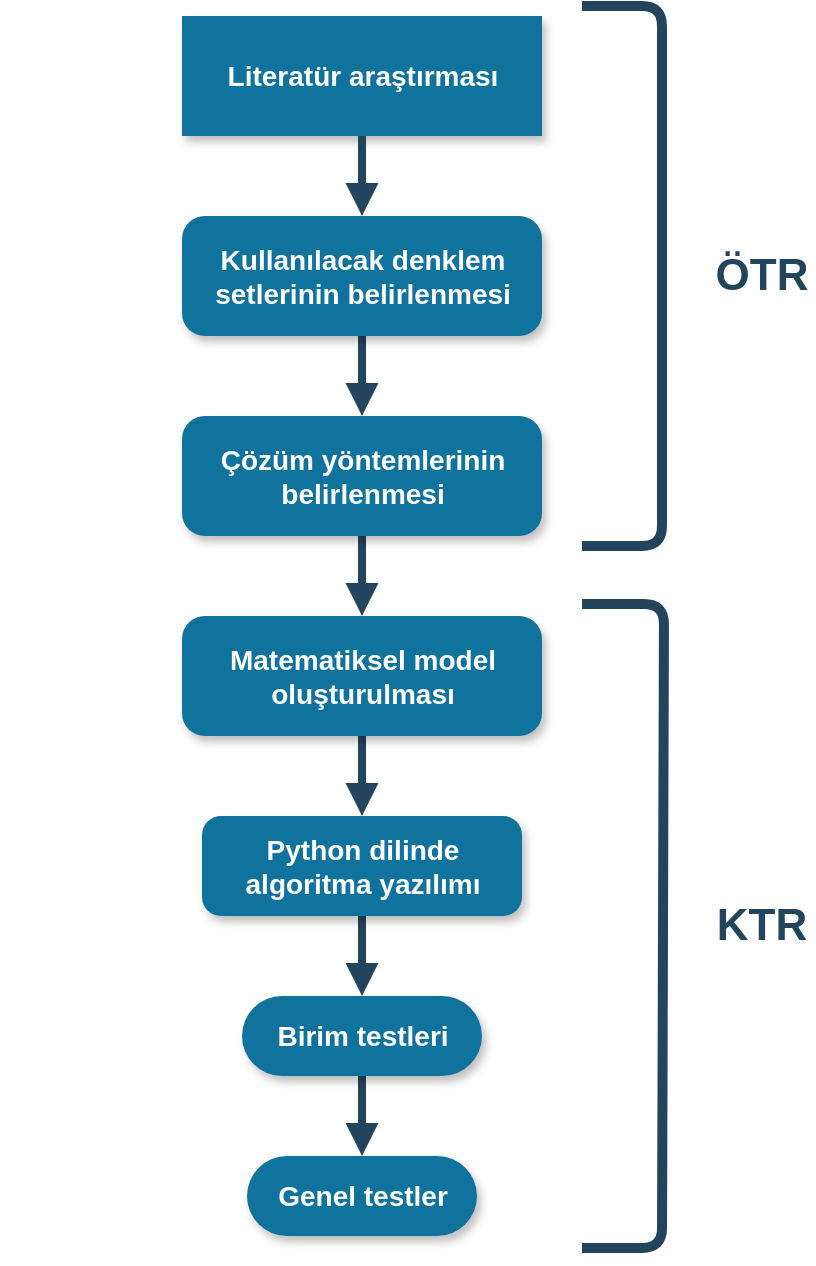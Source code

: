 <mxfile version="14.4.2" type="github"><diagram id="L2CqJ9znyoVZQUTuVXw1" name="Page-1"><mxGraphModel dx="976" dy="529" grid="1" gridSize="1" guides="1" tooltips="1" connect="1" arrows="1" fold="1" page="1" pageScale="1" pageWidth="850" pageHeight="1100" math="0" shadow="0"><root><mxCell id="0"/><mxCell id="1" parent="0"/><mxCell id="74nLEfyyTvBr_uzmWAOq-5" value="Literatür araştırması" style="rounded=1;fillColor=#10739E;strokeColor=none;shadow=1;gradientColor=none;fontStyle=1;fontColor=#FFFFFF;fontSize=14;arcSize=0;html=1;" vertex="1" parent="1"><mxGeometry x="653" y="129" width="180" height="60" as="geometry"/></mxCell><mxCell id="74nLEfyyTvBr_uzmWAOq-31" style="edgeStyle=elbowEdgeStyle;elbow=vertical;strokeWidth=4;endArrow=block;endFill=1;fontStyle=1;strokeColor=#23445D;exitX=0.5;exitY=1;exitDx=0;exitDy=0;" edge="1" parent="1" source="74nLEfyyTvBr_uzmWAOq-5" target="74nLEfyyTvBr_uzmWAOq-19"><mxGeometry relative="1" as="geometry"/></mxCell><mxCell id="74nLEfyyTvBr_uzmWAOq-11" style="edgeStyle=orthogonalEdgeStyle;rounded=0;orthogonalLoop=1;jettySize=auto;html=1;exitX=0.5;exitY=1;exitDx=0;exitDy=0;" edge="1" parent="1"><mxGeometry relative="1" as="geometry"><mxPoint x="570" y="744.5" as="sourcePoint"/><mxPoint x="570" y="744.5" as="targetPoint"/></mxGeometry></mxCell><mxCell id="74nLEfyyTvBr_uzmWAOq-14" style="edgeStyle=orthogonalEdgeStyle;rounded=0;orthogonalLoop=1;jettySize=auto;html=1;exitX=0.5;exitY=1;exitDx=0;exitDy=0;" edge="1" parent="1"><mxGeometry relative="1" as="geometry"><mxPoint x="943" y="403.5" as="sourcePoint"/><mxPoint x="943" y="403.5" as="targetPoint"/></mxGeometry></mxCell><mxCell id="74nLEfyyTvBr_uzmWAOq-17" style="edgeStyle=orthogonalEdgeStyle;rounded=0;orthogonalLoop=1;jettySize=auto;html=1;exitX=0.5;exitY=1;exitDx=0;exitDy=0;" edge="1" parent="1"><mxGeometry relative="1" as="geometry"><mxPoint x="733" y="433.5" as="sourcePoint"/><mxPoint x="733" y="433.5" as="targetPoint"/></mxGeometry></mxCell><mxCell id="74nLEfyyTvBr_uzmWAOq-34" style="edgeStyle=elbowEdgeStyle;elbow=vertical;strokeWidth=4;endArrow=block;endFill=1;fontStyle=1;strokeColor=#23445D;exitX=0.5;exitY=1;exitDx=0;exitDy=0;entryX=0.5;entryY=0;entryDx=0;entryDy=0;" edge="1" parent="1" source="74nLEfyyTvBr_uzmWAOq-19" target="74nLEfyyTvBr_uzmWAOq-33"><mxGeometry relative="1" as="geometry"/></mxCell><mxCell id="74nLEfyyTvBr_uzmWAOq-19" value="&lt;div&gt;Kullanılacak denklem &lt;br&gt;&lt;/div&gt;&lt;div&gt;setlerinin belirlenmesi&lt;/div&gt;" style="rounded=1;fillColor=#10739E;strokeColor=none;shadow=1;gradientColor=none;fontStyle=1;fontColor=#FFFFFF;fontSize=14;arcSize=19;html=1;" vertex="1" parent="1"><mxGeometry x="653" y="229" width="180" height="60" as="geometry"/></mxCell><mxCell id="74nLEfyyTvBr_uzmWAOq-27" style="edgeStyle=elbowEdgeStyle;elbow=vertical;strokeWidth=4;endArrow=block;endFill=1;fontStyle=1;strokeColor=#23445D;exitX=0.5;exitY=1;exitDx=0;exitDy=0;" edge="1" parent="1" source="74nLEfyyTvBr_uzmWAOq-21" target="74nLEfyyTvBr_uzmWAOq-22"><mxGeometry relative="1" as="geometry"/></mxCell><mxCell id="74nLEfyyTvBr_uzmWAOq-21" value="&lt;div&gt;Matematiksel model&lt;/div&gt;&lt;div&gt; oluşturulması&lt;/div&gt;" style="rounded=1;fillColor=#10739E;strokeColor=none;shadow=1;gradientColor=none;fontStyle=1;fontColor=#FFFFFF;fontSize=14;arcSize=19;html=1;" vertex="1" parent="1"><mxGeometry x="653" y="429" width="180" height="60" as="geometry"/></mxCell><mxCell id="74nLEfyyTvBr_uzmWAOq-28" style="edgeStyle=elbowEdgeStyle;elbow=vertical;strokeWidth=4;endArrow=block;endFill=1;fontStyle=1;strokeColor=#23445D;exitX=0.5;exitY=1;exitDx=0;exitDy=0;" edge="1" parent="1" source="74nLEfyyTvBr_uzmWAOq-22" target="74nLEfyyTvBr_uzmWAOq-23"><mxGeometry relative="1" as="geometry"/></mxCell><mxCell id="74nLEfyyTvBr_uzmWAOq-22" value="&lt;div&gt;Python dilinde &lt;br&gt;&lt;/div&gt;&lt;div&gt;algoritma yazılımı&lt;/div&gt;" style="rounded=1;fillColor=#10739E;strokeColor=none;shadow=1;gradientColor=none;fontStyle=1;fontColor=#FFFFFF;fontSize=14;arcSize=19;html=1;" vertex="1" parent="1"><mxGeometry x="663" y="529" width="160" height="50" as="geometry"/></mxCell><mxCell id="74nLEfyyTvBr_uzmWAOq-29" style="edgeStyle=elbowEdgeStyle;elbow=vertical;strokeWidth=4;endArrow=block;endFill=1;fontStyle=1;strokeColor=#23445D;exitX=0.5;exitY=1;exitDx=0;exitDy=0;" edge="1" parent="1" source="74nLEfyyTvBr_uzmWAOq-23" target="74nLEfyyTvBr_uzmWAOq-24"><mxGeometry relative="1" as="geometry"/></mxCell><mxCell id="74nLEfyyTvBr_uzmWAOq-23" value="Birim testleri" style="rounded=1;fillColor=#10739E;strokeColor=none;shadow=1;gradientColor=none;fontStyle=1;fontColor=#FFFFFF;fontSize=14;arcSize=50;html=1;" vertex="1" parent="1"><mxGeometry x="683" y="619" width="120" height="40" as="geometry"/></mxCell><mxCell id="74nLEfyyTvBr_uzmWAOq-24" value="Genel testler" style="rounded=1;fillColor=#10739E;strokeColor=none;shadow=1;gradientColor=none;fontStyle=1;fontColor=#FFFFFF;fontSize=14;arcSize=50;html=1;" vertex="1" parent="1"><mxGeometry x="685.5" y="699" width="115" height="40" as="geometry"/></mxCell><mxCell id="74nLEfyyTvBr_uzmWAOq-35" style="edgeStyle=elbowEdgeStyle;elbow=vertical;strokeWidth=4;endArrow=block;endFill=1;fontStyle=1;exitX=0.5;exitY=1;exitDx=0;exitDy=0;entryX=0.5;entryY=0;entryDx=0;entryDy=0;strokeColor=#23445D;" edge="1" parent="1" source="74nLEfyyTvBr_uzmWAOq-33" target="74nLEfyyTvBr_uzmWAOq-21"><mxGeometry relative="1" as="geometry"/></mxCell><mxCell id="74nLEfyyTvBr_uzmWAOq-33" value="&lt;div&gt;Çözüm yöntemlerinin&lt;/div&gt;&lt;div&gt; belirlenmesi&lt;/div&gt;" style="rounded=1;fillColor=#10739E;strokeColor=none;shadow=1;gradientColor=none;fontStyle=1;fontColor=#FFFFFF;fontSize=14;arcSize=19;html=1;" vertex="1" parent="1"><mxGeometry x="653" y="329" width="180" height="60" as="geometry"/></mxCell><mxCell id="74nLEfyyTvBr_uzmWAOq-36" value="" style="endArrow=none;html=1;strokeWidth=5;strokeColor=#23445D;rounded=1;sketch=0;shadow=0;" edge="1" parent="1"><mxGeometry width="50" height="50" relative="1" as="geometry"><mxPoint x="853" y="124" as="sourcePoint"/><mxPoint x="853" y="394" as="targetPoint"/><Array as="points"><mxPoint x="893" y="124"/><mxPoint x="893" y="394"/></Array></mxGeometry></mxCell><mxCell id="74nLEfyyTvBr_uzmWAOq-37" value="&lt;b style=&quot;font-size: 22px;&quot;&gt;&lt;font style=&quot;font-size: 22px;&quot; color=&quot;#23445D&quot;&gt;ÖTR&lt;/font&gt;&lt;/b&gt;" style="text;fillColor=none;align=center;verticalAlign=middle;rounded=0;strokeWidth=3;shadow=1;labelBackgroundColor=none;whiteSpace=wrap;html=1;fontSize=22;" vertex="1" parent="1"><mxGeometry x="923" y="249" width="40" height="20" as="geometry"/></mxCell><mxCell id="74nLEfyyTvBr_uzmWAOq-38" value="" style="endArrow=none;html=1;strokeWidth=5;strokeColor=#23445D;rounded=1;sketch=0;shadow=0;" edge="1" parent="1"><mxGeometry width="50" height="50" relative="1" as="geometry"><mxPoint x="853" y="423" as="sourcePoint"/><mxPoint x="853" y="745" as="targetPoint"/><Array as="points"><mxPoint x="894" y="423"/><mxPoint x="893" y="745"/></Array></mxGeometry></mxCell><mxCell id="74nLEfyyTvBr_uzmWAOq-39" value="&lt;div&gt;&lt;b style=&quot;font-size: 22px&quot;&gt;&lt;font style=&quot;font-size: 22px&quot; color=&quot;#23445D&quot;&gt;KTR&lt;/font&gt;&lt;/b&gt;&lt;/div&gt;" style="text;fillColor=none;align=center;verticalAlign=middle;rounded=0;strokeWidth=3;shadow=1;labelBackgroundColor=none;whiteSpace=wrap;html=1;fontSize=22;" vertex="1" parent="1"><mxGeometry x="923" y="574" width="40" height="20" as="geometry"/></mxCell></root></mxGraphModel></diagram></mxfile>
